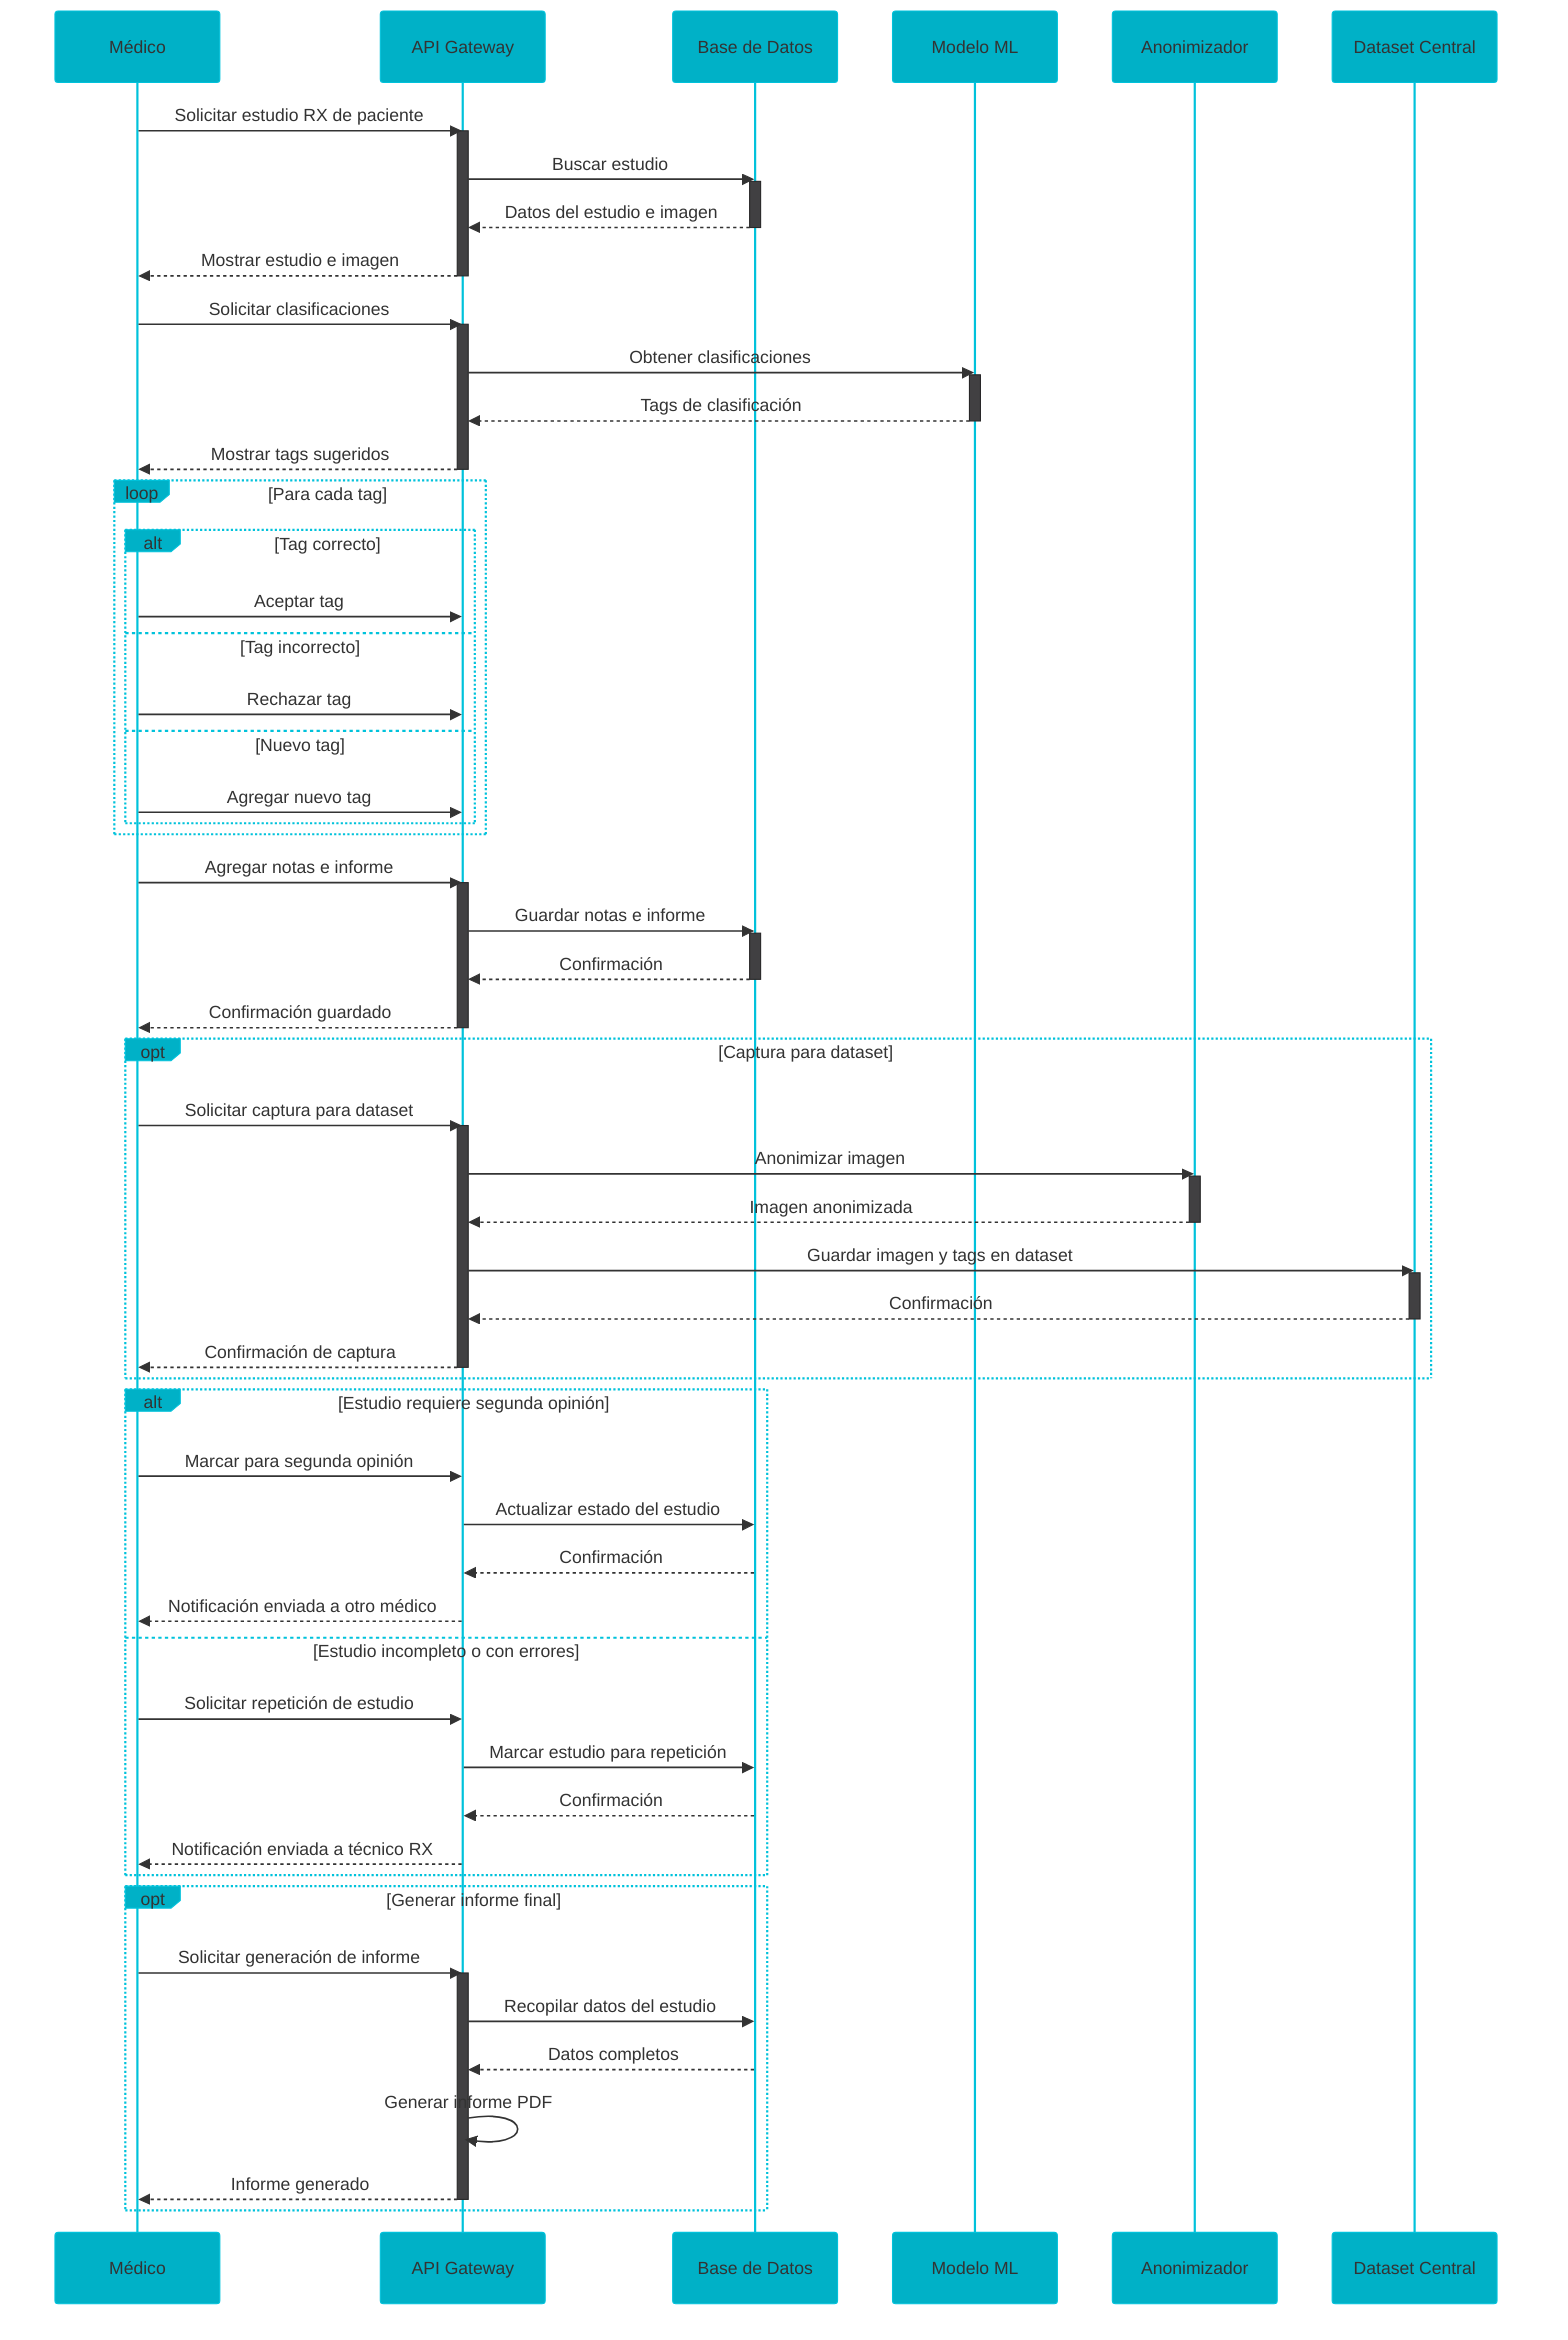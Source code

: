 %%{init: {'theme': 'base', 'themeVariables': { 'primaryColor': '#00b1c7', 'secondaryColor': '#414042', 'tertiaryColor': '#6c757d', 'primaryBorderColor': '#00c2db'}}}%%
sequenceDiagram
    participant M as Médico
    participant API as API Gateway
    participant BD as Base de Datos
    participant ML as Modelo ML
    participant AN as Anonimizador
    participant DS as Dataset Central

    M->>API: Solicitar estudio RX de paciente
    activate API
    API->>BD: Buscar estudio
    activate BD
    BD-->>API: Datos del estudio e imagen
    deactivate BD
    API-->>M: Mostrar estudio e imagen
    deactivate API

    M->>API: Solicitar clasificaciones
    activate API
    API->>ML: Obtener clasificaciones
    activate ML
    ML-->>API: Tags de clasificación
    deactivate ML
    API-->>M: Mostrar tags sugeridos
    deactivate API

    loop Para cada tag
        alt Tag correcto
            M->>API: Aceptar tag
        else Tag incorrecto
            M->>API: Rechazar tag
        else Nuevo tag
            M->>API: Agregar nuevo tag
        end
    end

    M->>API: Agregar notas e informe
    activate API
    API->>BD: Guardar notas e informe
    activate BD
    BD-->>API: Confirmación
    deactivate BD
    API-->>M: Confirmación guardado
    deactivate API

    opt Captura para dataset
        M->>API: Solicitar captura para dataset
        activate API
        API->>AN: Anonimizar imagen
        activate AN
        AN-->>API: Imagen anonimizada
        deactivate AN
        API->>DS: Guardar imagen y tags en dataset
        activate DS
        DS-->>API: Confirmación
        deactivate DS
        API-->>M: Confirmación de captura
        deactivate API
    end

    alt Estudio requiere segunda opinión
        M->>API: Marcar para segunda opinión
        API->>BD: Actualizar estado del estudio
        BD-->>API: Confirmación
        API-->>M: Notificación enviada a otro médico
    else Estudio incompleto o con errores
        M->>API: Solicitar repetición de estudio
        API->>BD: Marcar estudio para repetición
        BD-->>API: Confirmación
        API-->>M: Notificación enviada a técnico RX
    end

    opt Generar informe final
        M->>API: Solicitar generación de informe
        activate API
        API->>BD: Recopilar datos del estudio
        BD-->>API: Datos completos
        API->>API: Generar informe PDF
        API-->>M: Informe generado
        deactivate API
    end